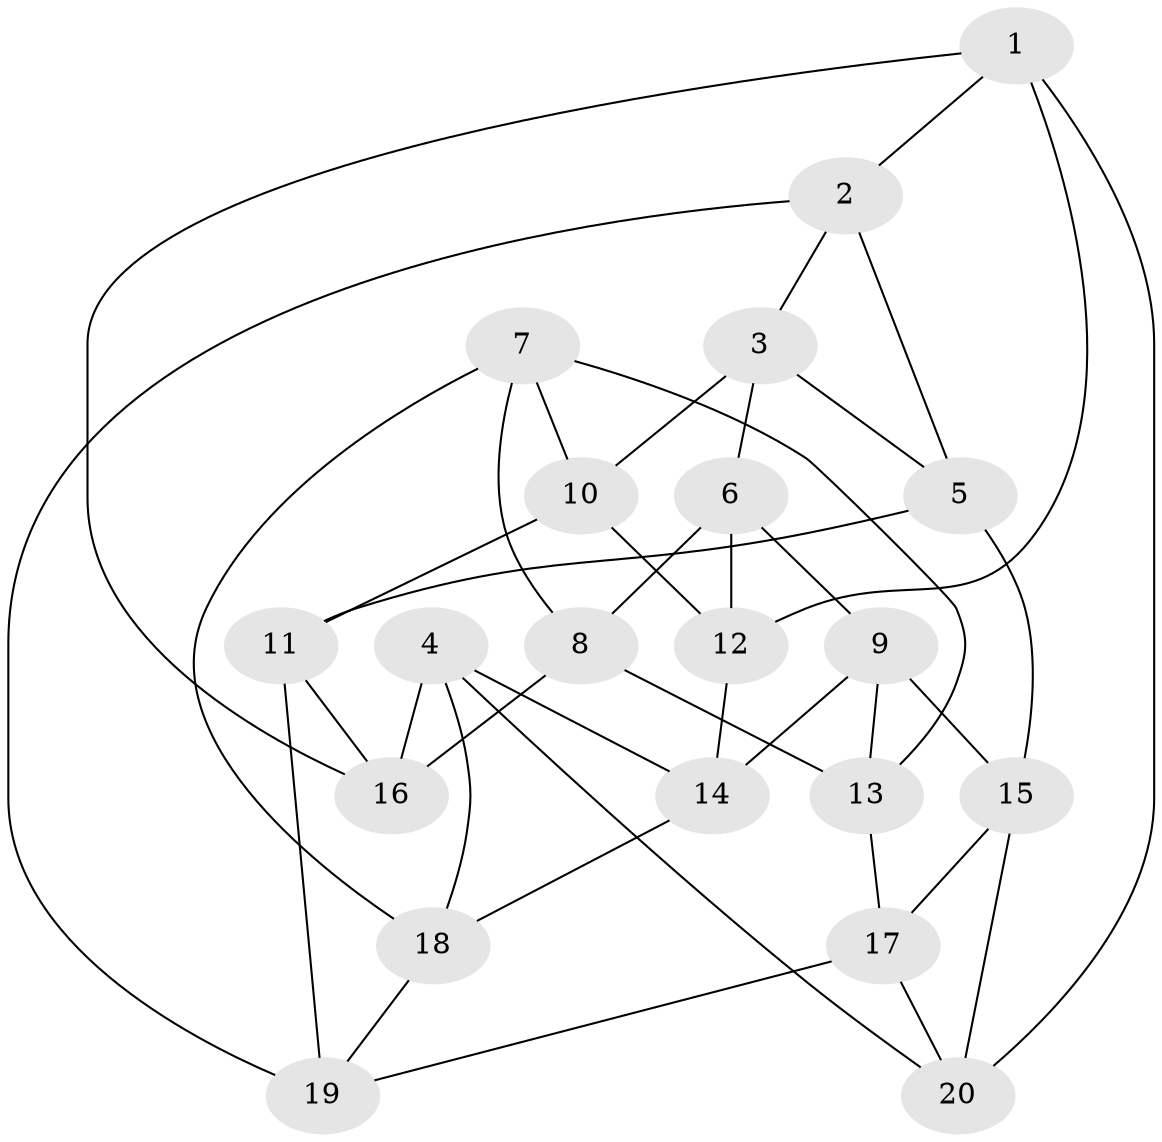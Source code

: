 // Generated by graph-tools (version 1.1) at 2025/46/02/15/25 05:46:28]
// undirected, 20 vertices, 40 edges
graph export_dot {
graph [start="1"]
  node [color=gray90,style=filled];
  1;
  2;
  3;
  4;
  5;
  6;
  7;
  8;
  9;
  10;
  11;
  12;
  13;
  14;
  15;
  16;
  17;
  18;
  19;
  20;
  1 -- 20;
  1 -- 2;
  1 -- 12;
  1 -- 16;
  2 -- 3;
  2 -- 5;
  2 -- 19;
  3 -- 6;
  3 -- 10;
  3 -- 5;
  4 -- 20;
  4 -- 14;
  4 -- 16;
  4 -- 18;
  5 -- 11;
  5 -- 15;
  6 -- 12;
  6 -- 9;
  6 -- 8;
  7 -- 8;
  7 -- 13;
  7 -- 18;
  7 -- 10;
  8 -- 16;
  8 -- 13;
  9 -- 13;
  9 -- 15;
  9 -- 14;
  10 -- 11;
  10 -- 12;
  11 -- 16;
  11 -- 19;
  12 -- 14;
  13 -- 17;
  14 -- 18;
  15 -- 17;
  15 -- 20;
  17 -- 20;
  17 -- 19;
  18 -- 19;
}
